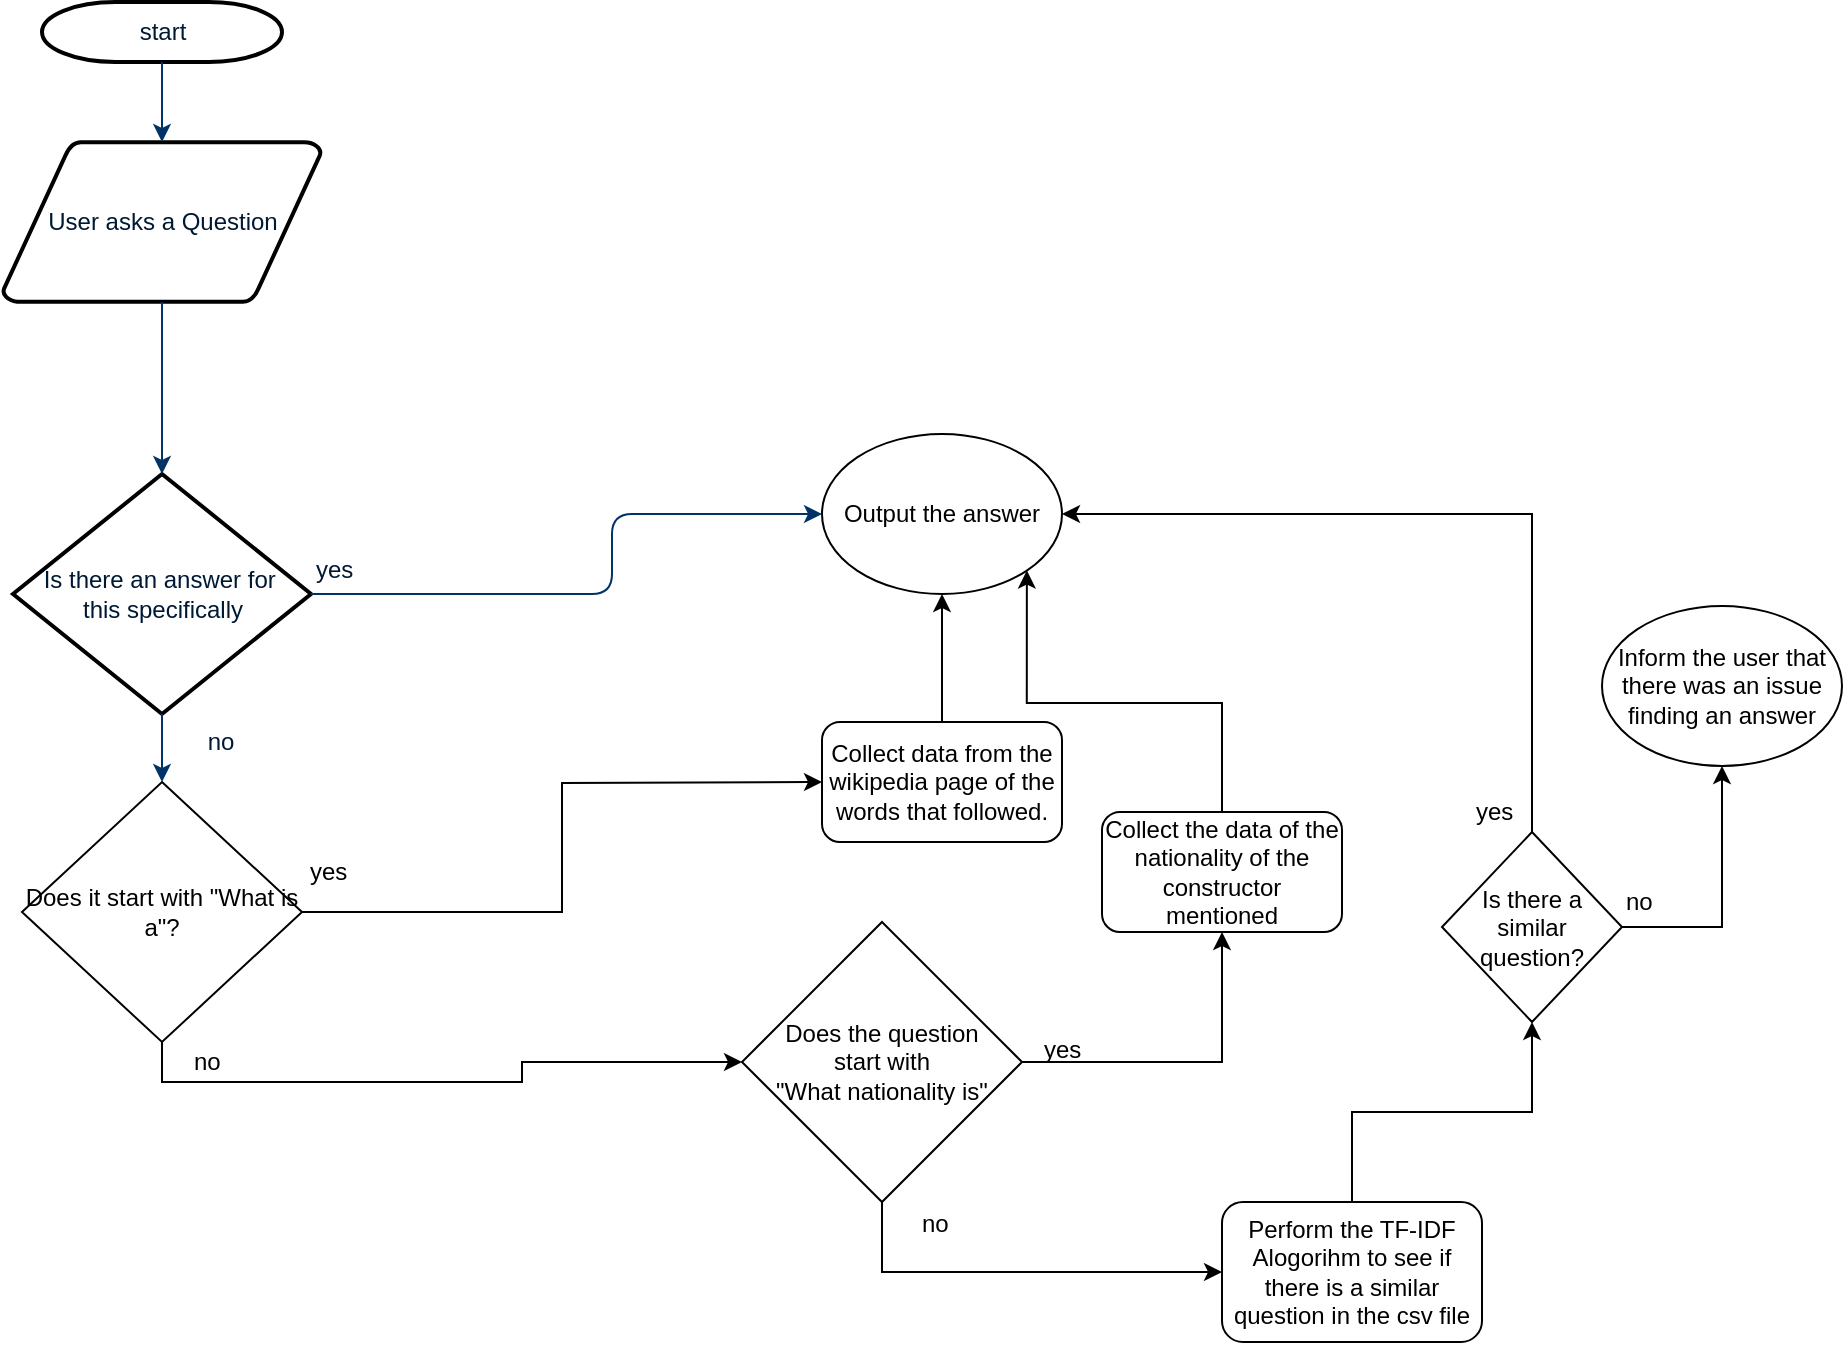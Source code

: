 <mxfile version="12.2.0" type="onedrive" pages="1"><diagram id="6a731a19-8d31-9384-78a2-239565b7b9f0" name="Page-1"><mxGraphModel dx="848" dy="468" grid="1" gridSize="10" guides="1" tooltips="1" connect="1" arrows="1" fold="1" page="1" pageScale="1" pageWidth="1169" pageHeight="827" background="#ffffff" math="0" shadow="0"><root><mxCell id="0"/><mxCell id="1" parent="0"/><mxCell id="2" value="start" style="shape=mxgraph.flowchart.terminator;fillColor=#FFFFFF;strokeColor=#000000;strokeWidth=2;gradientColor=none;gradientDirection=north;fontColor=#001933;fontStyle=0;html=1;" parent="1" vertex="1"><mxGeometry x="260" y="60" width="120" height="30" as="geometry"/></mxCell><mxCell id="3" value="User asks a Question" style="shape=mxgraph.flowchart.data;fillColor=#FFFFFF;strokeColor=#000000;strokeWidth=2;gradientColor=none;gradientDirection=north;fontColor=#001933;fontStyle=0;html=1;" parent="1" vertex="1"><mxGeometry x="240.5" y="130" width="159" height="80" as="geometry"/></mxCell><mxCell id="6" value="Is there an answer for&amp;nbsp;&lt;br&gt;this specifically" style="shape=mxgraph.flowchart.decision;fillColor=#FFFFFF;strokeColor=#000000;strokeWidth=2;gradientColor=none;gradientDirection=north;fontColor=#001933;fontStyle=0;html=1;" parent="1" vertex="1"><mxGeometry x="245.5" y="296" width="149" height="120" as="geometry"/></mxCell><mxCell id="7" style="fontColor=#001933;fontStyle=1;strokeColor=#003366;strokeWidth=1;html=1;" parent="1" source="2" target="3" edge="1"><mxGeometry relative="1" as="geometry"/></mxCell><mxCell id="9" style="entryX=0.5;entryY=0;entryPerimeter=0;fontColor=#001933;fontStyle=1;strokeColor=#003366;strokeWidth=1;html=1;exitX=0.5;exitY=1;exitDx=0;exitDy=0;exitPerimeter=0;" parent="1" source="3" target="6" edge="1"><mxGeometry relative="1" as="geometry"><mxPoint x="320.9" y="330" as="sourcePoint"/></mxGeometry></mxCell><mxCell id="10" value="" style="edgeStyle=elbowEdgeStyle;elbow=horizontal;exitX=1;exitY=0.5;exitPerimeter=0;fontColor=#001933;fontStyle=1;strokeColor=#003366;strokeWidth=1;html=1;entryX=0;entryY=0.5;entryDx=0;entryDy=0;" parent="1" source="6" target="mPGBPJRc5mc6XxlnX5Fi-56" edge="1"><mxGeometry x="381" y="28.5" width="100" height="100" as="geometry"><mxPoint x="750" y="447" as="sourcePoint"/><mxPoint x="630" y="330" as="targetPoint"/><Array as="points"><mxPoint x="545" y="400"/></Array></mxGeometry></mxCell><mxCell id="11" value="yes" style="text;fontColor=#001933;fontStyle=0;html=1;strokeColor=none;gradientColor=none;fillColor=none;strokeWidth=2;" parent="1" vertex="1"><mxGeometry x="394.5" y="330" width="40" height="26" as="geometry"/></mxCell><mxCell id="12" value="" style="edgeStyle=elbowEdgeStyle;elbow=horizontal;fontColor=#001933;fontStyle=1;strokeColor=#003366;strokeWidth=1;html=1;entryX=0.5;entryY=0;entryDx=0;entryDy=0;" parent="1" source="6" target="mPGBPJRc5mc6XxlnX5Fi-57" edge="1"><mxGeometry width="100" height="100" as="geometry"><mxPoint y="100" as="sourcePoint"/><mxPoint x="320" y="460" as="targetPoint"/></mxGeometry></mxCell><mxCell id="14" value="no" style="text;fontColor=#001933;fontStyle=0;html=1;strokeColor=none;gradientColor=none;fillColor=none;strokeWidth=2;align=center;" parent="1" vertex="1"><mxGeometry x="329" y="416" width="40" height="26" as="geometry"/></mxCell><mxCell id="mPGBPJRc5mc6XxlnX5Fi-56" value="Output the answer" style="ellipse;whiteSpace=wrap;html=1;" vertex="1" parent="1"><mxGeometry x="650" y="276" width="120" height="80" as="geometry"/></mxCell><mxCell id="mPGBPJRc5mc6XxlnX5Fi-59" style="edgeStyle=orthogonalEdgeStyle;rounded=0;orthogonalLoop=1;jettySize=auto;html=1;exitX=1;exitY=0.5;exitDx=0;exitDy=0;" edge="1" parent="1" source="mPGBPJRc5mc6XxlnX5Fi-57"><mxGeometry relative="1" as="geometry"><mxPoint x="650" y="450" as="targetPoint"/></mxGeometry></mxCell><mxCell id="mPGBPJRc5mc6XxlnX5Fi-64" style="edgeStyle=orthogonalEdgeStyle;rounded=0;orthogonalLoop=1;jettySize=auto;html=1;exitX=0.5;exitY=1;exitDx=0;exitDy=0;entryX=0;entryY=0.5;entryDx=0;entryDy=0;" edge="1" parent="1" source="mPGBPJRc5mc6XxlnX5Fi-57" target="mPGBPJRc5mc6XxlnX5Fi-63"><mxGeometry relative="1" as="geometry"/></mxCell><mxCell id="mPGBPJRc5mc6XxlnX5Fi-57" value="Does it start with &quot;What is a&quot;?" style="rhombus;whiteSpace=wrap;html=1;" vertex="1" parent="1"><mxGeometry x="250" y="450" width="140" height="130" as="geometry"/></mxCell><mxCell id="mPGBPJRc5mc6XxlnX5Fi-60" value="yes" style="text;html=1;resizable=0;points=[];autosize=1;align=left;verticalAlign=top;spacingTop=-4;" vertex="1" parent="1"><mxGeometry x="392" y="485" width="30" height="20" as="geometry"/></mxCell><mxCell id="mPGBPJRc5mc6XxlnX5Fi-62" style="edgeStyle=orthogonalEdgeStyle;rounded=0;orthogonalLoop=1;jettySize=auto;html=1;exitX=0.5;exitY=0;exitDx=0;exitDy=0;entryX=0.5;entryY=1;entryDx=0;entryDy=0;" edge="1" parent="1" source="mPGBPJRc5mc6XxlnX5Fi-61" target="mPGBPJRc5mc6XxlnX5Fi-56"><mxGeometry relative="1" as="geometry"/></mxCell><mxCell id="mPGBPJRc5mc6XxlnX5Fi-61" value="Collect data from the wikipedia page of the words that followed." style="rounded=1;whiteSpace=wrap;html=1;" vertex="1" parent="1"><mxGeometry x="650" y="420" width="120" height="60" as="geometry"/></mxCell><mxCell id="mPGBPJRc5mc6XxlnX5Fi-68" style="edgeStyle=orthogonalEdgeStyle;rounded=0;orthogonalLoop=1;jettySize=auto;html=1;exitX=1;exitY=0.5;exitDx=0;exitDy=0;entryX=0.5;entryY=1;entryDx=0;entryDy=0;" edge="1" parent="1" source="mPGBPJRc5mc6XxlnX5Fi-63" target="mPGBPJRc5mc6XxlnX5Fi-67"><mxGeometry relative="1" as="geometry"/></mxCell><mxCell id="mPGBPJRc5mc6XxlnX5Fi-73" style="edgeStyle=orthogonalEdgeStyle;rounded=0;orthogonalLoop=1;jettySize=auto;html=1;exitX=0.5;exitY=1;exitDx=0;exitDy=0;entryX=0;entryY=0.5;entryDx=0;entryDy=0;" edge="1" parent="1" source="mPGBPJRc5mc6XxlnX5Fi-63" target="mPGBPJRc5mc6XxlnX5Fi-72"><mxGeometry relative="1" as="geometry"/></mxCell><mxCell id="mPGBPJRc5mc6XxlnX5Fi-63" value="Does the question&lt;br&gt;start with&lt;br&gt;&quot;What nationality is&quot;" style="rhombus;whiteSpace=wrap;html=1;" vertex="1" parent="1"><mxGeometry x="610" y="520" width="140" height="140" as="geometry"/></mxCell><mxCell id="mPGBPJRc5mc6XxlnX5Fi-65" value="no" style="text;html=1;resizable=0;points=[];autosize=1;align=left;verticalAlign=top;spacingTop=-4;" vertex="1" parent="1"><mxGeometry x="334" y="580" width="30" height="20" as="geometry"/></mxCell><mxCell id="mPGBPJRc5mc6XxlnX5Fi-70" style="edgeStyle=orthogonalEdgeStyle;rounded=0;orthogonalLoop=1;jettySize=auto;html=1;exitX=0.5;exitY=0;exitDx=0;exitDy=0;entryX=1;entryY=1;entryDx=0;entryDy=0;" edge="1" parent="1" source="mPGBPJRc5mc6XxlnX5Fi-67" target="mPGBPJRc5mc6XxlnX5Fi-56"><mxGeometry relative="1" as="geometry"/></mxCell><mxCell id="mPGBPJRc5mc6XxlnX5Fi-67" value="Collect the data of the nationality of the constructor mentioned" style="rounded=1;whiteSpace=wrap;html=1;" vertex="1" parent="1"><mxGeometry x="790" y="465" width="120" height="60" as="geometry"/></mxCell><mxCell id="mPGBPJRc5mc6XxlnX5Fi-69" value="yes" style="text;html=1;resizable=0;points=[];autosize=1;align=left;verticalAlign=top;spacingTop=-4;" vertex="1" parent="1"><mxGeometry x="759" y="574" width="30" height="20" as="geometry"/></mxCell><mxCell id="mPGBPJRc5mc6XxlnX5Fi-76" style="edgeStyle=orthogonalEdgeStyle;rounded=0;orthogonalLoop=1;jettySize=auto;html=1;exitX=0.5;exitY=0;exitDx=0;exitDy=0;entryX=1;entryY=0.5;entryDx=0;entryDy=0;" edge="1" parent="1" source="mPGBPJRc5mc6XxlnX5Fi-71" target="mPGBPJRc5mc6XxlnX5Fi-56"><mxGeometry relative="1" as="geometry"/></mxCell><mxCell id="mPGBPJRc5mc6XxlnX5Fi-79" style="edgeStyle=orthogonalEdgeStyle;rounded=0;orthogonalLoop=1;jettySize=auto;html=1;exitX=1;exitY=0.5;exitDx=0;exitDy=0;entryX=0.5;entryY=1;entryDx=0;entryDy=0;" edge="1" parent="1" source="mPGBPJRc5mc6XxlnX5Fi-71" target="mPGBPJRc5mc6XxlnX5Fi-78"><mxGeometry relative="1" as="geometry"/></mxCell><mxCell id="mPGBPJRc5mc6XxlnX5Fi-71" value="Is there a similar question?" style="rhombus;whiteSpace=wrap;html=1;" vertex="1" parent="1"><mxGeometry x="960" y="475" width="90" height="95" as="geometry"/></mxCell><mxCell id="mPGBPJRc5mc6XxlnX5Fi-75" style="edgeStyle=orthogonalEdgeStyle;rounded=0;orthogonalLoop=1;jettySize=auto;html=1;exitX=0.5;exitY=0;exitDx=0;exitDy=0;entryX=0.5;entryY=1;entryDx=0;entryDy=0;" edge="1" parent="1" source="mPGBPJRc5mc6XxlnX5Fi-72" target="mPGBPJRc5mc6XxlnX5Fi-71"><mxGeometry relative="1" as="geometry"/></mxCell><mxCell id="mPGBPJRc5mc6XxlnX5Fi-72" value="Perform the TF-IDF Alogorihm to see if there is a similar question in the csv file" style="rounded=1;whiteSpace=wrap;html=1;" vertex="1" parent="1"><mxGeometry x="850" y="660" width="130" height="70" as="geometry"/></mxCell><mxCell id="mPGBPJRc5mc6XxlnX5Fi-74" value="no" style="text;html=1;resizable=0;points=[];autosize=1;align=left;verticalAlign=top;spacingTop=-4;" vertex="1" parent="1"><mxGeometry x="698" y="661" width="30" height="20" as="geometry"/></mxCell><mxCell id="mPGBPJRc5mc6XxlnX5Fi-77" value="yes" style="text;html=1;resizable=0;points=[];autosize=1;align=left;verticalAlign=top;spacingTop=-4;" vertex="1" parent="1"><mxGeometry x="975" y="455" width="30" height="20" as="geometry"/></mxCell><mxCell id="mPGBPJRc5mc6XxlnX5Fi-78" value="Inform the user that there was an issue finding an answer" style="ellipse;whiteSpace=wrap;html=1;" vertex="1" parent="1"><mxGeometry x="1040" y="362" width="120" height="80" as="geometry"/></mxCell><mxCell id="mPGBPJRc5mc6XxlnX5Fi-80" value="no" style="text;html=1;resizable=0;points=[];autosize=1;align=left;verticalAlign=top;spacingTop=-4;" vertex="1" parent="1"><mxGeometry x="1050" y="500" width="30" height="20" as="geometry"/></mxCell></root></mxGraphModel></diagram></mxfile>